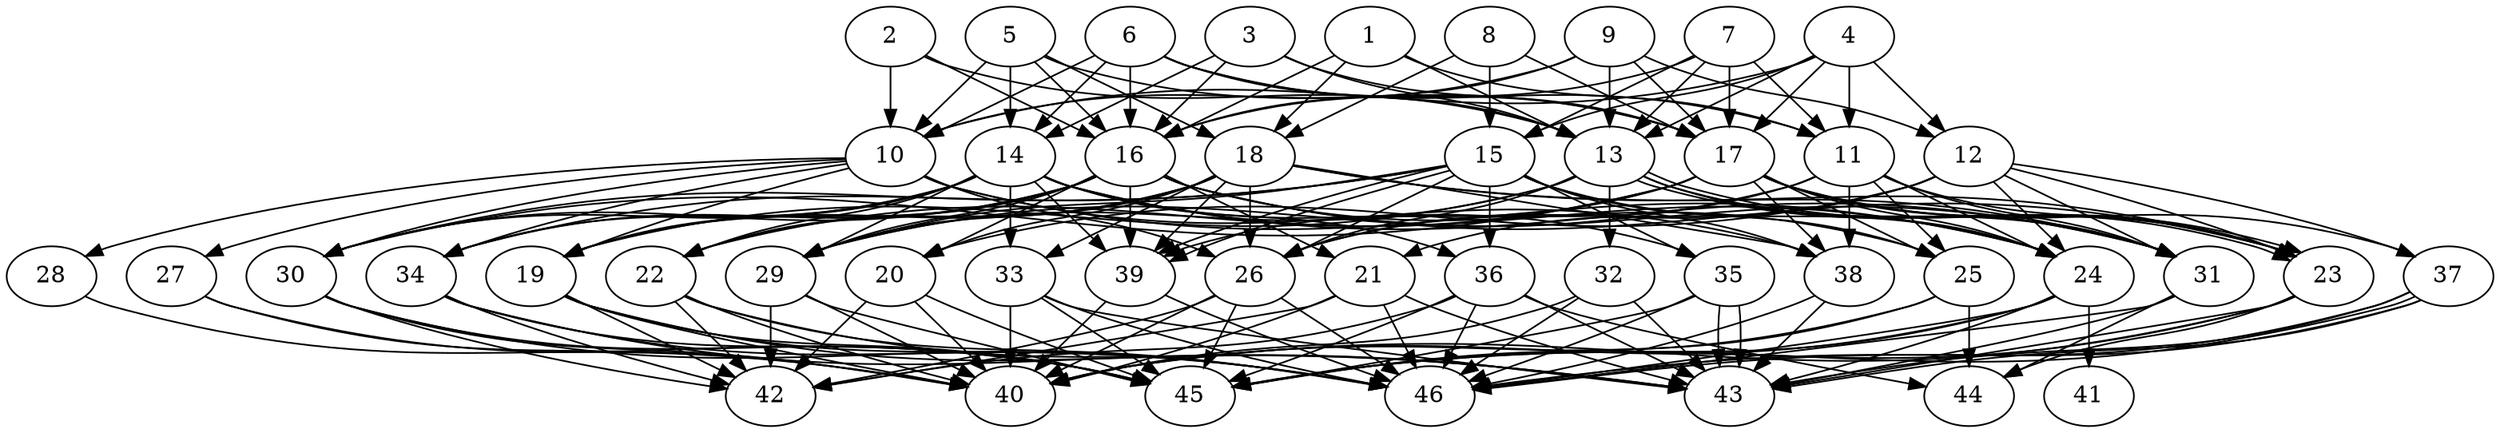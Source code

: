 // DAG (tier=3-complex, mode=compute, n=46, ccr=0.465, fat=0.874, density=0.779, regular=0.255, jump=0.344, mindata=1048576, maxdata=16777216)
// DAG automatically generated by daggen at Sun Aug 24 16:33:35 2025
// /home/ermia/Project/Environments/daggen/bin/daggen --dot --ccr 0.465 --fat 0.874 --regular 0.255 --density 0.779 --jump 0.344 --mindata 1048576 --maxdata 16777216 -n 46 
digraph G {
  1 [size="30166201019662336000", alpha="0.17", expect_size="15083100509831168000"]
  1 -> 11 [size ="77524159692800"]
  1 -> 13 [size ="77524159692800"]
  1 -> 16 [size ="77524159692800"]
  1 -> 18 [size ="77524159692800"]
  2 [size="2066819653672240", alpha="0.15", expect_size="1033409826836120"]
  2 -> 10 [size ="164031545475072"]
  2 -> 13 [size ="164031545475072"]
  2 -> 16 [size ="164031545475072"]
  3 [size="2198914988122702872576", alpha="0.19", expect_size="1099457494061351436288"]
  3 -> 13 [size ="1352785522065408"]
  3 -> 14 [size ="1352785522065408"]
  3 -> 16 [size ="1352785522065408"]
  3 -> 17 [size ="1352785522065408"]
  4 [size="94935859882464768", alpha="0.17", expect_size="47467929941232384"]
  4 -> 10 [size ="1491904671776768"]
  4 -> 11 [size ="1491904671776768"]
  4 -> 12 [size ="1491904671776768"]
  4 -> 13 [size ="1491904671776768"]
  4 -> 15 [size ="1491904671776768"]
  4 -> 17 [size ="1491904671776768"]
  5 [size="3598517114853091840", alpha="0.10", expect_size="1799258557426545920"]
  5 -> 10 [size ="1285259601641472"]
  5 -> 14 [size ="1285259601641472"]
  5 -> 16 [size ="1285259601641472"]
  5 -> 17 [size ="1285259601641472"]
  5 -> 18 [size ="1285259601641472"]
  6 [size="106566862317242624", alpha="0.00", expect_size="53283431158621312"]
  6 -> 10 [size ="2001863318700032"]
  6 -> 11 [size ="2001863318700032"]
  6 -> 13 [size ="2001863318700032"]
  6 -> 14 [size ="2001863318700032"]
  6 -> 16 [size ="2001863318700032"]
  6 -> 17 [size ="2001863318700032"]
  7 [size="61190861710903144", alpha="0.14", expect_size="30595430855451572"]
  7 -> 11 [size ="1001227550720000"]
  7 -> 13 [size ="1001227550720000"]
  7 -> 15 [size ="1001227550720000"]
  7 -> 16 [size ="1001227550720000"]
  7 -> 17 [size ="1001227550720000"]
  8 [size="3342493668723704320", alpha="0.03", expect_size="1671246834361852160"]
  8 -> 15 [size ="2229863268220928"]
  8 -> 17 [size ="2229863268220928"]
  8 -> 18 [size ="2229863268220928"]
  9 [size="15582167173483430", alpha="0.05", expect_size="7791083586741715"]
  9 -> 10 [size ="23535288320000"]
  9 -> 12 [size ="23535288320000"]
  9 -> 13 [size ="23535288320000"]
  9 -> 16 [size ="23535288320000"]
  9 -> 17 [size ="23535288320000"]
  10 [size="242939899016693504", alpha="0.20", expect_size="121469949508346752"]
  10 -> 19 [size ="167987118080000"]
  10 -> 24 [size ="167987118080000"]
  10 -> 26 [size ="167987118080000"]
  10 -> 27 [size ="167987118080000"]
  10 -> 28 [size ="167987118080000"]
  10 -> 30 [size ="167987118080000"]
  10 -> 34 [size ="167987118080000"]
  10 -> 38 [size ="167987118080000"]
  11 [size="5176491096707047", alpha="0.20", expect_size="2588245548353523"]
  11 -> 23 [size ="138138261389312"]
  11 -> 24 [size ="138138261389312"]
  11 -> 25 [size ="138138261389312"]
  11 -> 26 [size ="138138261389312"]
  11 -> 29 [size ="138138261389312"]
  11 -> 31 [size ="138138261389312"]
  11 -> 38 [size ="138138261389312"]
  12 [size="1354990209680767488", alpha="0.05", expect_size="677495104840383744"]
  12 -> 20 [size ="680534623649792"]
  12 -> 21 [size ="680534623649792"]
  12 -> 23 [size ="680534623649792"]
  12 -> 24 [size ="680534623649792"]
  12 -> 26 [size ="680534623649792"]
  12 -> 31 [size ="680534623649792"]
  12 -> 37 [size ="680534623649792"]
  13 [size="1321699616437969664", alpha="0.10", expect_size="660849808218984832"]
  13 -> 19 [size ="733353082880000"]
  13 -> 23 [size ="733353082880000"]
  13 -> 23 [size ="733353082880000"]
  13 -> 24 [size ="733353082880000"]
  13 -> 26 [size ="733353082880000"]
  13 -> 29 [size ="733353082880000"]
  13 -> 31 [size ="733353082880000"]
  13 -> 32 [size ="733353082880000"]
  14 [size="16434340238786444", alpha="0.00", expect_size="8217170119393222"]
  14 -> 19 [size ="358136149966848"]
  14 -> 22 [size ="358136149966848"]
  14 -> 24 [size ="358136149966848"]
  14 -> 29 [size ="358136149966848"]
  14 -> 30 [size ="358136149966848"]
  14 -> 31 [size ="358136149966848"]
  14 -> 33 [size ="358136149966848"]
  14 -> 34 [size ="358136149966848"]
  14 -> 35 [size ="358136149966848"]
  14 -> 36 [size ="358136149966848"]
  14 -> 39 [size ="358136149966848"]
  15 [size="1743434381242846720", alpha="0.12", expect_size="871717190621423360"]
  15 -> 24 [size ="946995200000000"]
  15 -> 25 [size ="946995200000000"]
  15 -> 26 [size ="946995200000000"]
  15 -> 29 [size ="946995200000000"]
  15 -> 30 [size ="946995200000000"]
  15 -> 34 [size ="946995200000000"]
  15 -> 35 [size ="946995200000000"]
  15 -> 36 [size ="946995200000000"]
  15 -> 38 [size ="946995200000000"]
  15 -> 39 [size ="946995200000000"]
  15 -> 39 [size ="946995200000000"]
  16 [size="4401345870689768308736", alpha="0.00", expect_size="2200672935344884154368"]
  16 -> 19 [size ="2148557524041728"]
  16 -> 20 [size ="2148557524041728"]
  16 -> 21 [size ="2148557524041728"]
  16 -> 22 [size ="2148557524041728"]
  16 -> 23 [size ="2148557524041728"]
  16 -> 25 [size ="2148557524041728"]
  16 -> 29 [size ="2148557524041728"]
  16 -> 30 [size ="2148557524041728"]
  16 -> 31 [size ="2148557524041728"]
  16 -> 34 [size ="2148557524041728"]
  16 -> 39 [size ="2148557524041728"]
  17 [size="24377987266810060", alpha="0.05", expect_size="12188993633405030"]
  17 -> 22 [size ="12140068995072"]
  17 -> 23 [size ="12140068995072"]
  17 -> 24 [size ="12140068995072"]
  17 -> 25 [size ="12140068995072"]
  17 -> 30 [size ="12140068995072"]
  17 -> 31 [size ="12140068995072"]
  17 -> 37 [size ="12140068995072"]
  17 -> 38 [size ="12140068995072"]
  17 -> 39 [size ="12140068995072"]
  18 [size="133903701007334016", alpha="0.08", expect_size="66951850503667008"]
  18 -> 19 [size ="124275558187008"]
  18 -> 20 [size ="124275558187008"]
  18 -> 22 [size ="124275558187008"]
  18 -> 23 [size ="124275558187008"]
  18 -> 26 [size ="124275558187008"]
  18 -> 29 [size ="124275558187008"]
  18 -> 31 [size ="124275558187008"]
  18 -> 33 [size ="124275558187008"]
  18 -> 38 [size ="124275558187008"]
  18 -> 39 [size ="124275558187008"]
  19 [size="2735654171556957913088", alpha="0.07", expect_size="1367827085778478956544"]
  19 -> 40 [size ="1564819022938112"]
  19 -> 42 [size ="1564819022938112"]
  19 -> 43 [size ="1564819022938112"]
  19 -> 45 [size ="1564819022938112"]
  19 -> 46 [size ="1564819022938112"]
  20 [size="1373186817256461568", alpha="0.07", expect_size="686593408628230784"]
  20 -> 40 [size ="1438030959214592"]
  20 -> 42 [size ="1438030959214592"]
  20 -> 45 [size ="1438030959214592"]
  21 [size="1908685802227438080", alpha="0.03", expect_size="954342901113719040"]
  21 -> 40 [size ="1379548327313408"]
  21 -> 42 [size ="1379548327313408"]
  21 -> 43 [size ="1379548327313408"]
  21 -> 46 [size ="1379548327313408"]
  22 [size="739768960311476", alpha="0.14", expect_size="369884480155738"]
  22 -> 40 [size ="29838245101568"]
  22 -> 42 [size ="29838245101568"]
  22 -> 43 [size ="29838245101568"]
  22 -> 46 [size ="29838245101568"]
  23 [size="4469128519783788544", alpha="0.17", expect_size="2234564259891894272"]
  23 -> 40 [size ="1700066301575168"]
  23 -> 43 [size ="1700066301575168"]
  23 -> 44 [size ="1700066301575168"]
  23 -> 45 [size ="1700066301575168"]
  24 [size="1841083436549292425216", alpha="0.14", expect_size="920541718274646212608"]
  24 -> 40 [size ="1201726489100288"]
  24 -> 41 [size ="1201726489100288"]
  24 -> 43 [size ="1201726489100288"]
  24 -> 45 [size ="1201726489100288"]
  24 -> 46 [size ="1201726489100288"]
  25 [size="1070542212672867584", alpha="0.19", expect_size="535271106336433792"]
  25 -> 40 [size ="1454111140610048"]
  25 -> 44 [size ="1454111140610048"]
  25 -> 45 [size ="1454111140610048"]
  26 [size="408177926440814976", alpha="0.05", expect_size="204088963220407488"]
  26 -> 40 [size ="489896082931712"]
  26 -> 42 [size ="489896082931712"]
  26 -> 45 [size ="489896082931712"]
  26 -> 46 [size ="489896082931712"]
  27 [size="737373175820845568", alpha="0.03", expect_size="368686587910422784"]
  27 -> 40 [size ="330938647052288"]
  27 -> 45 [size ="330938647052288"]
  28 [size="1878401409625356800", alpha="0.14", expect_size="939200704812678400"]
  28 -> 40 [size ="2061654170796032"]
  29 [size="1035234713211016052736", alpha="0.13", expect_size="517617356605508026368"]
  29 -> 40 [size ="818683186249728"]
  29 -> 42 [size ="818683186249728"]
  29 -> 45 [size ="818683186249728"]
  30 [size="2306667457284061696", alpha="0.09", expect_size="1153333728642030848"]
  30 -> 40 [size ="789284126720000"]
  30 -> 42 [size ="789284126720000"]
  30 -> 45 [size ="789284126720000"]
  30 -> 46 [size ="789284126720000"]
  31 [size="66511768532964528", alpha="0.11", expect_size="33255884266482264"]
  31 -> 43 [size ="1567111293960192"]
  31 -> 44 [size ="1567111293960192"]
  31 -> 46 [size ="1567111293960192"]
  32 [size="15118472989715608", alpha="0.09", expect_size="7559236494857804"]
  32 -> 40 [size ="1051515502460928"]
  32 -> 43 [size ="1051515502460928"]
  32 -> 46 [size ="1051515502460928"]
  33 [size="121891725576253734912", alpha="0.14", expect_size="60945862788126867456"]
  33 -> 40 [size ="196670612570112"]
  33 -> 43 [size ="196670612570112"]
  33 -> 45 [size ="196670612570112"]
  33 -> 46 [size ="196670612570112"]
  34 [size="1032000247882630016", alpha="0.15", expect_size="516000123941315008"]
  34 -> 42 [size ="436074237132800"]
  34 -> 43 [size ="436074237132800"]
  34 -> 45 [size ="436074237132800"]
  34 -> 46 [size ="436074237132800"]
  35 [size="785631410935241375744", alpha="0.09", expect_size="392815705467620687872"]
  35 -> 43 [size ="681139207405568"]
  35 -> 43 [size ="681139207405568"]
  35 -> 45 [size ="681139207405568"]
  35 -> 46 [size ="681139207405568"]
  36 [size="1547356228247628800", alpha="0.06", expect_size="773678114123814400"]
  36 -> 42 [size ="1242223333081088"]
  36 -> 43 [size ="1242223333081088"]
  36 -> 44 [size ="1242223333081088"]
  36 -> 45 [size ="1242223333081088"]
  36 -> 46 [size ="1242223333081088"]
  37 [size="1121793323816244477952", alpha="0.03", expect_size="560896661908122238976"]
  37 -> 43 [size ="863704576950272"]
  37 -> 43 [size ="863704576950272"]
  37 -> 45 [size ="863704576950272"]
  37 -> 46 [size ="863704576950272"]
  37 -> 46 [size ="863704576950272"]
  38 [size="367314125963270", alpha="0.17", expect_size="183657062981635"]
  38 -> 43 [size ="16748434685952"]
  38 -> 46 [size ="16748434685952"]
  39 [size="4510482256972002816", alpha="0.11", expect_size="2255241128486001408"]
  39 -> 40 [size ="1713467673280512"]
  39 -> 46 [size ="1713467673280512"]
  40 [size="4191098471157071872000", alpha="0.04", expect_size="2095549235578535936000"]
  41 [size="2514103960631780352", alpha="0.05", expect_size="1257051980315890176"]
  42 [size="306514546249707520", alpha="0.14", expect_size="153257273124853760"]
  43 [size="887550202057107840", alpha="0.01", expect_size="443775101028553920"]
  44 [size="86867676495872000000", alpha="0.16", expect_size="43433838247936000000"]
  45 [size="12158587874776268", alpha="0.09", expect_size="6079293937388134"]
  46 [size="955033747013198938112", alpha="0.08", expect_size="477516873506599469056"]
}